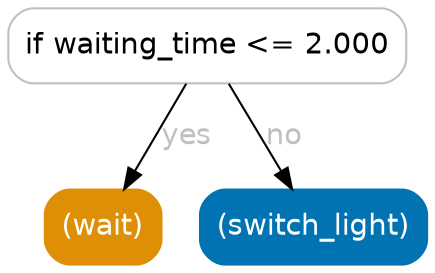 digraph Tree {
	graph [bb="0,0,201,123"];
	node [color=gray,
		fillcolor=white,
		fontname=helvetica,
		label="\N",
		shape=box,
		style="filled, rounded"
	];
	edge [fontname=helvetica];
	0	[height=0.5,
		label="if waiting_time <= 2.000",
		pos="95.5,105",
		width=2.6528];
	1	[color="#de8f05",
		fillcolor="#de8f05",
		fontcolor=white,
		height=0.5,
		label="(wait)",
		pos="45.5,18",
		width=0.77778];
	0 -> 1	[fontcolor=gray,
		label=yes,
		lp="86,61.5",
		pos="e,55.603,36.175 85.382,86.799 78.333,74.817 68.804,58.617 60.828,45.057"];
	2	[color="#0173b2",
		fillcolor="#0173b2",
		fontcolor=white,
		height=0.5,
		label="(switch_light)",
		pos="146.5,18",
		width=1.5139];
	0 -> 2	[fontcolor=gray,
		label=no,
		lp="132.5,61.5",
		pos="e,136.19,36.175 105.82,86.799 113.01,74.817 122.73,58.617 130.87,45.057"];
}
